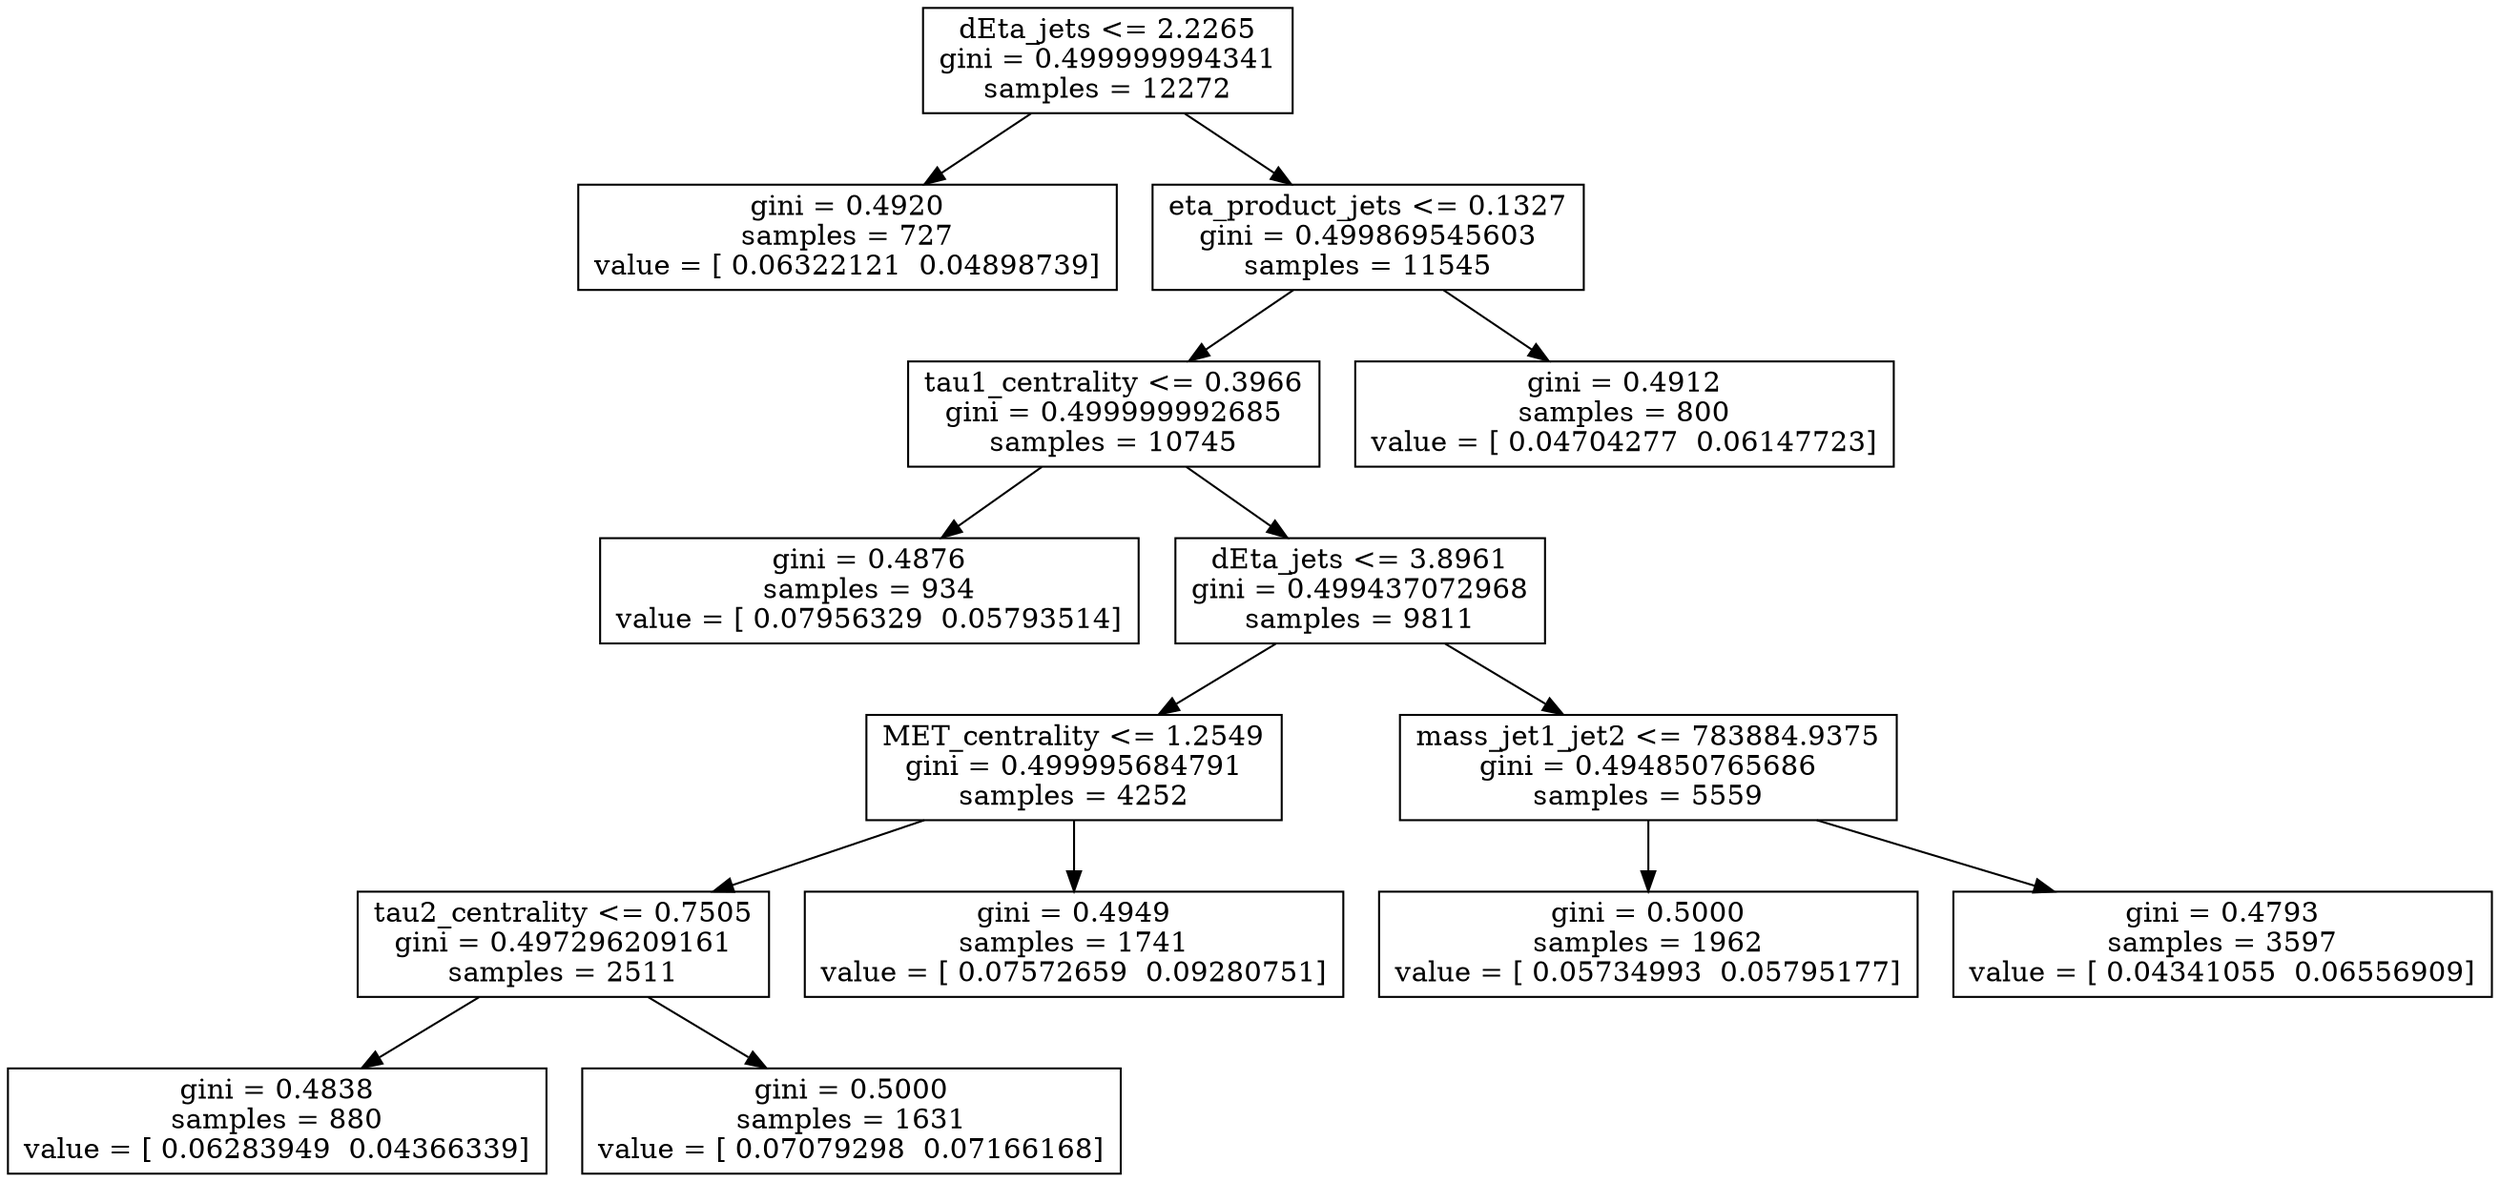 digraph Tree {
0 [label="dEta_jets <= 2.2265\ngini = 0.499999994341\nsamples = 12272", shape="box"] ;
1 [label="gini = 0.4920\nsamples = 727\nvalue = [ 0.06322121  0.04898739]", shape="box"] ;
0 -> 1 ;
2 [label="eta_product_jets <= 0.1327\ngini = 0.499869545603\nsamples = 11545", shape="box"] ;
0 -> 2 ;
3 [label="tau1_centrality <= 0.3966\ngini = 0.499999992685\nsamples = 10745", shape="box"] ;
2 -> 3 ;
4 [label="gini = 0.4876\nsamples = 934\nvalue = [ 0.07956329  0.05793514]", shape="box"] ;
3 -> 4 ;
5 [label="dEta_jets <= 3.8961\ngini = 0.499437072968\nsamples = 9811", shape="box"] ;
3 -> 5 ;
6 [label="MET_centrality <= 1.2549\ngini = 0.499995684791\nsamples = 4252", shape="box"] ;
5 -> 6 ;
7 [label="tau2_centrality <= 0.7505\ngini = 0.497296209161\nsamples = 2511", shape="box"] ;
6 -> 7 ;
8 [label="gini = 0.4838\nsamples = 880\nvalue = [ 0.06283949  0.04366339]", shape="box"] ;
7 -> 8 ;
9 [label="gini = 0.5000\nsamples = 1631\nvalue = [ 0.07079298  0.07166168]", shape="box"] ;
7 -> 9 ;
10 [label="gini = 0.4949\nsamples = 1741\nvalue = [ 0.07572659  0.09280751]", shape="box"] ;
6 -> 10 ;
11 [label="mass_jet1_jet2 <= 783884.9375\ngini = 0.494850765686\nsamples = 5559", shape="box"] ;
5 -> 11 ;
12 [label="gini = 0.5000\nsamples = 1962\nvalue = [ 0.05734993  0.05795177]", shape="box"] ;
11 -> 12 ;
13 [label="gini = 0.4793\nsamples = 3597\nvalue = [ 0.04341055  0.06556909]", shape="box"] ;
11 -> 13 ;
14 [label="gini = 0.4912\nsamples = 800\nvalue = [ 0.04704277  0.06147723]", shape="box"] ;
2 -> 14 ;
}